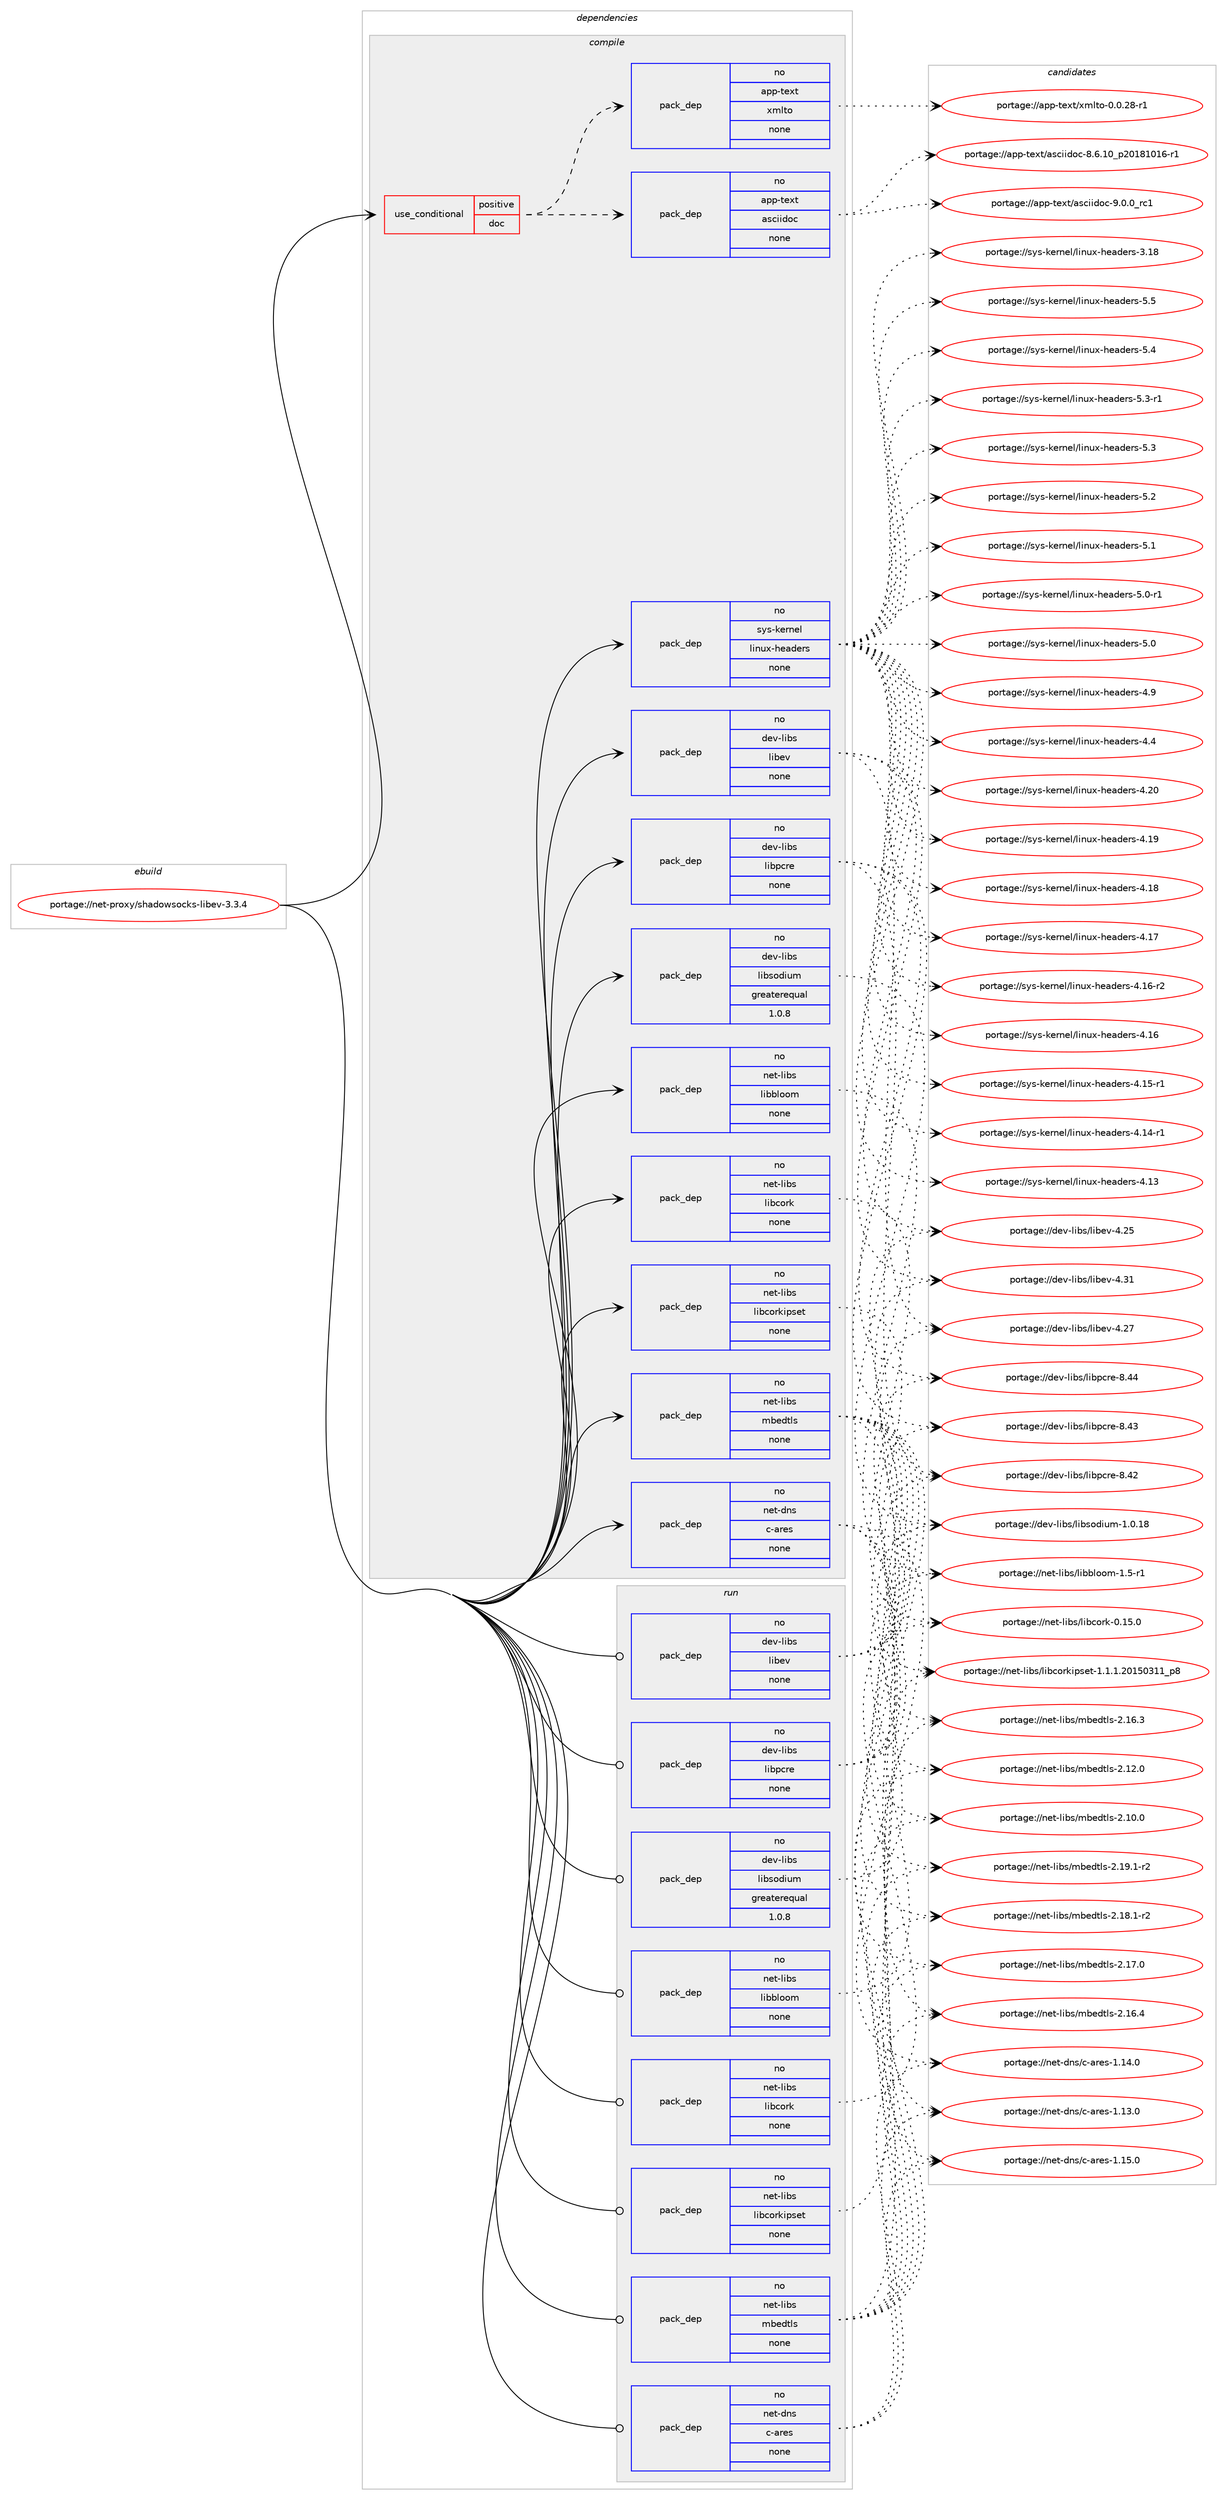 digraph prolog {

# *************
# Graph options
# *************

newrank=true;
concentrate=true;
compound=true;
graph [rankdir=LR,fontname=Helvetica,fontsize=10,ranksep=1.5];#, ranksep=2.5, nodesep=0.2];
edge  [arrowhead=vee];
node  [fontname=Helvetica,fontsize=10];

# **********
# The ebuild
# **********

subgraph cluster_leftcol {
color=gray;
rank=same;
label=<<i>ebuild</i>>;
id [label="portage://net-proxy/shadowsocks-libev-3.3.4", color=red, width=4, href="../net-proxy/shadowsocks-libev-3.3.4.svg"];
}

# ****************
# The dependencies
# ****************

subgraph cluster_midcol {
color=gray;
label=<<i>dependencies</i>>;
subgraph cluster_compile {
fillcolor="#eeeeee";
style=filled;
label=<<i>compile</i>>;
subgraph cond13173 {
dependency66917 [label=<<TABLE BORDER="0" CELLBORDER="1" CELLSPACING="0" CELLPADDING="4"><TR><TD ROWSPAN="3" CELLPADDING="10">use_conditional</TD></TR><TR><TD>positive</TD></TR><TR><TD>doc</TD></TR></TABLE>>, shape=none, color=red];
subgraph pack52403 {
dependency66918 [label=<<TABLE BORDER="0" CELLBORDER="1" CELLSPACING="0" CELLPADDING="4" WIDTH="220"><TR><TD ROWSPAN="6" CELLPADDING="30">pack_dep</TD></TR><TR><TD WIDTH="110">no</TD></TR><TR><TD>app-text</TD></TR><TR><TD>asciidoc</TD></TR><TR><TD>none</TD></TR><TR><TD></TD></TR></TABLE>>, shape=none, color=blue];
}
dependency66917:e -> dependency66918:w [weight=20,style="dashed",arrowhead="vee"];
subgraph pack52404 {
dependency66919 [label=<<TABLE BORDER="0" CELLBORDER="1" CELLSPACING="0" CELLPADDING="4" WIDTH="220"><TR><TD ROWSPAN="6" CELLPADDING="30">pack_dep</TD></TR><TR><TD WIDTH="110">no</TD></TR><TR><TD>app-text</TD></TR><TR><TD>xmlto</TD></TR><TR><TD>none</TD></TR><TR><TD></TD></TR></TABLE>>, shape=none, color=blue];
}
dependency66917:e -> dependency66919:w [weight=20,style="dashed",arrowhead="vee"];
}
id:e -> dependency66917:w [weight=20,style="solid",arrowhead="vee"];
subgraph pack52405 {
dependency66920 [label=<<TABLE BORDER="0" CELLBORDER="1" CELLSPACING="0" CELLPADDING="4" WIDTH="220"><TR><TD ROWSPAN="6" CELLPADDING="30">pack_dep</TD></TR><TR><TD WIDTH="110">no</TD></TR><TR><TD>dev-libs</TD></TR><TR><TD>libev</TD></TR><TR><TD>none</TD></TR><TR><TD></TD></TR></TABLE>>, shape=none, color=blue];
}
id:e -> dependency66920:w [weight=20,style="solid",arrowhead="vee"];
subgraph pack52406 {
dependency66921 [label=<<TABLE BORDER="0" CELLBORDER="1" CELLSPACING="0" CELLPADDING="4" WIDTH="220"><TR><TD ROWSPAN="6" CELLPADDING="30">pack_dep</TD></TR><TR><TD WIDTH="110">no</TD></TR><TR><TD>dev-libs</TD></TR><TR><TD>libpcre</TD></TR><TR><TD>none</TD></TR><TR><TD></TD></TR></TABLE>>, shape=none, color=blue];
}
id:e -> dependency66921:w [weight=20,style="solid",arrowhead="vee"];
subgraph pack52407 {
dependency66922 [label=<<TABLE BORDER="0" CELLBORDER="1" CELLSPACING="0" CELLPADDING="4" WIDTH="220"><TR><TD ROWSPAN="6" CELLPADDING="30">pack_dep</TD></TR><TR><TD WIDTH="110">no</TD></TR><TR><TD>dev-libs</TD></TR><TR><TD>libsodium</TD></TR><TR><TD>greaterequal</TD></TR><TR><TD>1.0.8</TD></TR></TABLE>>, shape=none, color=blue];
}
id:e -> dependency66922:w [weight=20,style="solid",arrowhead="vee"];
subgraph pack52408 {
dependency66923 [label=<<TABLE BORDER="0" CELLBORDER="1" CELLSPACING="0" CELLPADDING="4" WIDTH="220"><TR><TD ROWSPAN="6" CELLPADDING="30">pack_dep</TD></TR><TR><TD WIDTH="110">no</TD></TR><TR><TD>net-dns</TD></TR><TR><TD>c-ares</TD></TR><TR><TD>none</TD></TR><TR><TD></TD></TR></TABLE>>, shape=none, color=blue];
}
id:e -> dependency66923:w [weight=20,style="solid",arrowhead="vee"];
subgraph pack52409 {
dependency66924 [label=<<TABLE BORDER="0" CELLBORDER="1" CELLSPACING="0" CELLPADDING="4" WIDTH="220"><TR><TD ROWSPAN="6" CELLPADDING="30">pack_dep</TD></TR><TR><TD WIDTH="110">no</TD></TR><TR><TD>net-libs</TD></TR><TR><TD>libbloom</TD></TR><TR><TD>none</TD></TR><TR><TD></TD></TR></TABLE>>, shape=none, color=blue];
}
id:e -> dependency66924:w [weight=20,style="solid",arrowhead="vee"];
subgraph pack52410 {
dependency66925 [label=<<TABLE BORDER="0" CELLBORDER="1" CELLSPACING="0" CELLPADDING="4" WIDTH="220"><TR><TD ROWSPAN="6" CELLPADDING="30">pack_dep</TD></TR><TR><TD WIDTH="110">no</TD></TR><TR><TD>net-libs</TD></TR><TR><TD>libcork</TD></TR><TR><TD>none</TD></TR><TR><TD></TD></TR></TABLE>>, shape=none, color=blue];
}
id:e -> dependency66925:w [weight=20,style="solid",arrowhead="vee"];
subgraph pack52411 {
dependency66926 [label=<<TABLE BORDER="0" CELLBORDER="1" CELLSPACING="0" CELLPADDING="4" WIDTH="220"><TR><TD ROWSPAN="6" CELLPADDING="30">pack_dep</TD></TR><TR><TD WIDTH="110">no</TD></TR><TR><TD>net-libs</TD></TR><TR><TD>libcorkipset</TD></TR><TR><TD>none</TD></TR><TR><TD></TD></TR></TABLE>>, shape=none, color=blue];
}
id:e -> dependency66926:w [weight=20,style="solid",arrowhead="vee"];
subgraph pack52412 {
dependency66927 [label=<<TABLE BORDER="0" CELLBORDER="1" CELLSPACING="0" CELLPADDING="4" WIDTH="220"><TR><TD ROWSPAN="6" CELLPADDING="30">pack_dep</TD></TR><TR><TD WIDTH="110">no</TD></TR><TR><TD>net-libs</TD></TR><TR><TD>mbedtls</TD></TR><TR><TD>none</TD></TR><TR><TD></TD></TR></TABLE>>, shape=none, color=blue];
}
id:e -> dependency66927:w [weight=20,style="solid",arrowhead="vee"];
subgraph pack52413 {
dependency66928 [label=<<TABLE BORDER="0" CELLBORDER="1" CELLSPACING="0" CELLPADDING="4" WIDTH="220"><TR><TD ROWSPAN="6" CELLPADDING="30">pack_dep</TD></TR><TR><TD WIDTH="110">no</TD></TR><TR><TD>sys-kernel</TD></TR><TR><TD>linux-headers</TD></TR><TR><TD>none</TD></TR><TR><TD></TD></TR></TABLE>>, shape=none, color=blue];
}
id:e -> dependency66928:w [weight=20,style="solid",arrowhead="vee"];
}
subgraph cluster_compileandrun {
fillcolor="#eeeeee";
style=filled;
label=<<i>compile and run</i>>;
}
subgraph cluster_run {
fillcolor="#eeeeee";
style=filled;
label=<<i>run</i>>;
subgraph pack52414 {
dependency66929 [label=<<TABLE BORDER="0" CELLBORDER="1" CELLSPACING="0" CELLPADDING="4" WIDTH="220"><TR><TD ROWSPAN="6" CELLPADDING="30">pack_dep</TD></TR><TR><TD WIDTH="110">no</TD></TR><TR><TD>dev-libs</TD></TR><TR><TD>libev</TD></TR><TR><TD>none</TD></TR><TR><TD></TD></TR></TABLE>>, shape=none, color=blue];
}
id:e -> dependency66929:w [weight=20,style="solid",arrowhead="odot"];
subgraph pack52415 {
dependency66930 [label=<<TABLE BORDER="0" CELLBORDER="1" CELLSPACING="0" CELLPADDING="4" WIDTH="220"><TR><TD ROWSPAN="6" CELLPADDING="30">pack_dep</TD></TR><TR><TD WIDTH="110">no</TD></TR><TR><TD>dev-libs</TD></TR><TR><TD>libpcre</TD></TR><TR><TD>none</TD></TR><TR><TD></TD></TR></TABLE>>, shape=none, color=blue];
}
id:e -> dependency66930:w [weight=20,style="solid",arrowhead="odot"];
subgraph pack52416 {
dependency66931 [label=<<TABLE BORDER="0" CELLBORDER="1" CELLSPACING="0" CELLPADDING="4" WIDTH="220"><TR><TD ROWSPAN="6" CELLPADDING="30">pack_dep</TD></TR><TR><TD WIDTH="110">no</TD></TR><TR><TD>dev-libs</TD></TR><TR><TD>libsodium</TD></TR><TR><TD>greaterequal</TD></TR><TR><TD>1.0.8</TD></TR></TABLE>>, shape=none, color=blue];
}
id:e -> dependency66931:w [weight=20,style="solid",arrowhead="odot"];
subgraph pack52417 {
dependency66932 [label=<<TABLE BORDER="0" CELLBORDER="1" CELLSPACING="0" CELLPADDING="4" WIDTH="220"><TR><TD ROWSPAN="6" CELLPADDING="30">pack_dep</TD></TR><TR><TD WIDTH="110">no</TD></TR><TR><TD>net-dns</TD></TR><TR><TD>c-ares</TD></TR><TR><TD>none</TD></TR><TR><TD></TD></TR></TABLE>>, shape=none, color=blue];
}
id:e -> dependency66932:w [weight=20,style="solid",arrowhead="odot"];
subgraph pack52418 {
dependency66933 [label=<<TABLE BORDER="0" CELLBORDER="1" CELLSPACING="0" CELLPADDING="4" WIDTH="220"><TR><TD ROWSPAN="6" CELLPADDING="30">pack_dep</TD></TR><TR><TD WIDTH="110">no</TD></TR><TR><TD>net-libs</TD></TR><TR><TD>libbloom</TD></TR><TR><TD>none</TD></TR><TR><TD></TD></TR></TABLE>>, shape=none, color=blue];
}
id:e -> dependency66933:w [weight=20,style="solid",arrowhead="odot"];
subgraph pack52419 {
dependency66934 [label=<<TABLE BORDER="0" CELLBORDER="1" CELLSPACING="0" CELLPADDING="4" WIDTH="220"><TR><TD ROWSPAN="6" CELLPADDING="30">pack_dep</TD></TR><TR><TD WIDTH="110">no</TD></TR><TR><TD>net-libs</TD></TR><TR><TD>libcork</TD></TR><TR><TD>none</TD></TR><TR><TD></TD></TR></TABLE>>, shape=none, color=blue];
}
id:e -> dependency66934:w [weight=20,style="solid",arrowhead="odot"];
subgraph pack52420 {
dependency66935 [label=<<TABLE BORDER="0" CELLBORDER="1" CELLSPACING="0" CELLPADDING="4" WIDTH="220"><TR><TD ROWSPAN="6" CELLPADDING="30">pack_dep</TD></TR><TR><TD WIDTH="110">no</TD></TR><TR><TD>net-libs</TD></TR><TR><TD>libcorkipset</TD></TR><TR><TD>none</TD></TR><TR><TD></TD></TR></TABLE>>, shape=none, color=blue];
}
id:e -> dependency66935:w [weight=20,style="solid",arrowhead="odot"];
subgraph pack52421 {
dependency66936 [label=<<TABLE BORDER="0" CELLBORDER="1" CELLSPACING="0" CELLPADDING="4" WIDTH="220"><TR><TD ROWSPAN="6" CELLPADDING="30">pack_dep</TD></TR><TR><TD WIDTH="110">no</TD></TR><TR><TD>net-libs</TD></TR><TR><TD>mbedtls</TD></TR><TR><TD>none</TD></TR><TR><TD></TD></TR></TABLE>>, shape=none, color=blue];
}
id:e -> dependency66936:w [weight=20,style="solid",arrowhead="odot"];
}
}

# **************
# The candidates
# **************

subgraph cluster_choices {
rank=same;
color=gray;
label=<<i>candidates</i>>;

subgraph choice52403 {
color=black;
nodesep=1;
choice971121124511610112011647971159910510510011199455746484648951149949 [label="portage://app-text/asciidoc-9.0.0_rc1", color=red, width=4,href="../app-text/asciidoc-9.0.0_rc1.svg"];
choice971121124511610112011647971159910510510011199455646544649489511250484956494849544511449 [label="portage://app-text/asciidoc-8.6.10_p20181016-r1", color=red, width=4,href="../app-text/asciidoc-8.6.10_p20181016-r1.svg"];
dependency66918:e -> choice971121124511610112011647971159910510510011199455746484648951149949:w [style=dotted,weight="100"];
dependency66918:e -> choice971121124511610112011647971159910510510011199455646544649489511250484956494849544511449:w [style=dotted,weight="100"];
}
subgraph choice52404 {
color=black;
nodesep=1;
choice971121124511610112011647120109108116111454846484650564511449 [label="portage://app-text/xmlto-0.0.28-r1", color=red, width=4,href="../app-text/xmlto-0.0.28-r1.svg"];
dependency66919:e -> choice971121124511610112011647120109108116111454846484650564511449:w [style=dotted,weight="100"];
}
subgraph choice52405 {
color=black;
nodesep=1;
choice100101118451081059811547108105981011184552465149 [label="portage://dev-libs/libev-4.31", color=red, width=4,href="../dev-libs/libev-4.31.svg"];
choice100101118451081059811547108105981011184552465055 [label="portage://dev-libs/libev-4.27", color=red, width=4,href="../dev-libs/libev-4.27.svg"];
choice100101118451081059811547108105981011184552465053 [label="portage://dev-libs/libev-4.25", color=red, width=4,href="../dev-libs/libev-4.25.svg"];
dependency66920:e -> choice100101118451081059811547108105981011184552465149:w [style=dotted,weight="100"];
dependency66920:e -> choice100101118451081059811547108105981011184552465055:w [style=dotted,weight="100"];
dependency66920:e -> choice100101118451081059811547108105981011184552465053:w [style=dotted,weight="100"];
}
subgraph choice52406 {
color=black;
nodesep=1;
choice10010111845108105981154710810598112991141014556465252 [label="portage://dev-libs/libpcre-8.44", color=red, width=4,href="../dev-libs/libpcre-8.44.svg"];
choice10010111845108105981154710810598112991141014556465251 [label="portage://dev-libs/libpcre-8.43", color=red, width=4,href="../dev-libs/libpcre-8.43.svg"];
choice10010111845108105981154710810598112991141014556465250 [label="portage://dev-libs/libpcre-8.42", color=red, width=4,href="../dev-libs/libpcre-8.42.svg"];
dependency66921:e -> choice10010111845108105981154710810598112991141014556465252:w [style=dotted,weight="100"];
dependency66921:e -> choice10010111845108105981154710810598112991141014556465251:w [style=dotted,weight="100"];
dependency66921:e -> choice10010111845108105981154710810598112991141014556465250:w [style=dotted,weight="100"];
}
subgraph choice52407 {
color=black;
nodesep=1;
choice1001011184510810598115471081059811511110010511710945494648464956 [label="portage://dev-libs/libsodium-1.0.18", color=red, width=4,href="../dev-libs/libsodium-1.0.18.svg"];
dependency66922:e -> choice1001011184510810598115471081059811511110010511710945494648464956:w [style=dotted,weight="100"];
}
subgraph choice52408 {
color=black;
nodesep=1;
choice110101116451001101154799459711410111545494649534648 [label="portage://net-dns/c-ares-1.15.0", color=red, width=4,href="../net-dns/c-ares-1.15.0.svg"];
choice110101116451001101154799459711410111545494649524648 [label="portage://net-dns/c-ares-1.14.0", color=red, width=4,href="../net-dns/c-ares-1.14.0.svg"];
choice110101116451001101154799459711410111545494649514648 [label="portage://net-dns/c-ares-1.13.0", color=red, width=4,href="../net-dns/c-ares-1.13.0.svg"];
dependency66923:e -> choice110101116451001101154799459711410111545494649534648:w [style=dotted,weight="100"];
dependency66923:e -> choice110101116451001101154799459711410111545494649524648:w [style=dotted,weight="100"];
dependency66923:e -> choice110101116451001101154799459711410111545494649514648:w [style=dotted,weight="100"];
}
subgraph choice52409 {
color=black;
nodesep=1;
choice1101011164510810598115471081059898108111111109454946534511449 [label="portage://net-libs/libbloom-1.5-r1", color=red, width=4,href="../net-libs/libbloom-1.5-r1.svg"];
dependency66924:e -> choice1101011164510810598115471081059898108111111109454946534511449:w [style=dotted,weight="100"];
}
subgraph choice52410 {
color=black;
nodesep=1;
choice110101116451081059811547108105989911111410745484649534648 [label="portage://net-libs/libcork-0.15.0", color=red, width=4,href="../net-libs/libcork-0.15.0.svg"];
dependency66925:e -> choice110101116451081059811547108105989911111410745484649534648:w [style=dotted,weight="100"];
}
subgraph choice52411 {
color=black;
nodesep=1;
choice11010111645108105981154710810598991111141071051121151011164549464946494650484953485149499511256 [label="portage://net-libs/libcorkipset-1.1.1.20150311_p8", color=red, width=4,href="../net-libs/libcorkipset-1.1.1.20150311_p8.svg"];
dependency66926:e -> choice11010111645108105981154710810598991111141071051121151011164549464946494650484953485149499511256:w [style=dotted,weight="100"];
}
subgraph choice52412 {
color=black;
nodesep=1;
choice11010111645108105981154710998101100116108115455046495746494511450 [label="portage://net-libs/mbedtls-2.19.1-r2", color=red, width=4,href="../net-libs/mbedtls-2.19.1-r2.svg"];
choice11010111645108105981154710998101100116108115455046495646494511450 [label="portage://net-libs/mbedtls-2.18.1-r2", color=red, width=4,href="../net-libs/mbedtls-2.18.1-r2.svg"];
choice1101011164510810598115471099810110011610811545504649554648 [label="portage://net-libs/mbedtls-2.17.0", color=red, width=4,href="../net-libs/mbedtls-2.17.0.svg"];
choice1101011164510810598115471099810110011610811545504649544652 [label="portage://net-libs/mbedtls-2.16.4", color=red, width=4,href="../net-libs/mbedtls-2.16.4.svg"];
choice1101011164510810598115471099810110011610811545504649544651 [label="portage://net-libs/mbedtls-2.16.3", color=red, width=4,href="../net-libs/mbedtls-2.16.3.svg"];
choice1101011164510810598115471099810110011610811545504649504648 [label="portage://net-libs/mbedtls-2.12.0", color=red, width=4,href="../net-libs/mbedtls-2.12.0.svg"];
choice1101011164510810598115471099810110011610811545504649484648 [label="portage://net-libs/mbedtls-2.10.0", color=red, width=4,href="../net-libs/mbedtls-2.10.0.svg"];
dependency66927:e -> choice11010111645108105981154710998101100116108115455046495746494511450:w [style=dotted,weight="100"];
dependency66927:e -> choice11010111645108105981154710998101100116108115455046495646494511450:w [style=dotted,weight="100"];
dependency66927:e -> choice1101011164510810598115471099810110011610811545504649554648:w [style=dotted,weight="100"];
dependency66927:e -> choice1101011164510810598115471099810110011610811545504649544652:w [style=dotted,weight="100"];
dependency66927:e -> choice1101011164510810598115471099810110011610811545504649544651:w [style=dotted,weight="100"];
dependency66927:e -> choice1101011164510810598115471099810110011610811545504649504648:w [style=dotted,weight="100"];
dependency66927:e -> choice1101011164510810598115471099810110011610811545504649484648:w [style=dotted,weight="100"];
}
subgraph choice52413 {
color=black;
nodesep=1;
choice1151211154510710111411010110847108105110117120451041019710010111411545534653 [label="portage://sys-kernel/linux-headers-5.5", color=red, width=4,href="../sys-kernel/linux-headers-5.5.svg"];
choice1151211154510710111411010110847108105110117120451041019710010111411545534652 [label="portage://sys-kernel/linux-headers-5.4", color=red, width=4,href="../sys-kernel/linux-headers-5.4.svg"];
choice11512111545107101114110101108471081051101171204510410197100101114115455346514511449 [label="portage://sys-kernel/linux-headers-5.3-r1", color=red, width=4,href="../sys-kernel/linux-headers-5.3-r1.svg"];
choice1151211154510710111411010110847108105110117120451041019710010111411545534651 [label="portage://sys-kernel/linux-headers-5.3", color=red, width=4,href="../sys-kernel/linux-headers-5.3.svg"];
choice1151211154510710111411010110847108105110117120451041019710010111411545534650 [label="portage://sys-kernel/linux-headers-5.2", color=red, width=4,href="../sys-kernel/linux-headers-5.2.svg"];
choice1151211154510710111411010110847108105110117120451041019710010111411545534649 [label="portage://sys-kernel/linux-headers-5.1", color=red, width=4,href="../sys-kernel/linux-headers-5.1.svg"];
choice11512111545107101114110101108471081051101171204510410197100101114115455346484511449 [label="portage://sys-kernel/linux-headers-5.0-r1", color=red, width=4,href="../sys-kernel/linux-headers-5.0-r1.svg"];
choice1151211154510710111411010110847108105110117120451041019710010111411545534648 [label="portage://sys-kernel/linux-headers-5.0", color=red, width=4,href="../sys-kernel/linux-headers-5.0.svg"];
choice1151211154510710111411010110847108105110117120451041019710010111411545524657 [label="portage://sys-kernel/linux-headers-4.9", color=red, width=4,href="../sys-kernel/linux-headers-4.9.svg"];
choice1151211154510710111411010110847108105110117120451041019710010111411545524652 [label="portage://sys-kernel/linux-headers-4.4", color=red, width=4,href="../sys-kernel/linux-headers-4.4.svg"];
choice115121115451071011141101011084710810511011712045104101971001011141154552465048 [label="portage://sys-kernel/linux-headers-4.20", color=red, width=4,href="../sys-kernel/linux-headers-4.20.svg"];
choice115121115451071011141101011084710810511011712045104101971001011141154552464957 [label="portage://sys-kernel/linux-headers-4.19", color=red, width=4,href="../sys-kernel/linux-headers-4.19.svg"];
choice115121115451071011141101011084710810511011712045104101971001011141154552464956 [label="portage://sys-kernel/linux-headers-4.18", color=red, width=4,href="../sys-kernel/linux-headers-4.18.svg"];
choice115121115451071011141101011084710810511011712045104101971001011141154552464955 [label="portage://sys-kernel/linux-headers-4.17", color=red, width=4,href="../sys-kernel/linux-headers-4.17.svg"];
choice1151211154510710111411010110847108105110117120451041019710010111411545524649544511450 [label="portage://sys-kernel/linux-headers-4.16-r2", color=red, width=4,href="../sys-kernel/linux-headers-4.16-r2.svg"];
choice115121115451071011141101011084710810511011712045104101971001011141154552464954 [label="portage://sys-kernel/linux-headers-4.16", color=red, width=4,href="../sys-kernel/linux-headers-4.16.svg"];
choice1151211154510710111411010110847108105110117120451041019710010111411545524649534511449 [label="portage://sys-kernel/linux-headers-4.15-r1", color=red, width=4,href="../sys-kernel/linux-headers-4.15-r1.svg"];
choice1151211154510710111411010110847108105110117120451041019710010111411545524649524511449 [label="portage://sys-kernel/linux-headers-4.14-r1", color=red, width=4,href="../sys-kernel/linux-headers-4.14-r1.svg"];
choice115121115451071011141101011084710810511011712045104101971001011141154552464951 [label="portage://sys-kernel/linux-headers-4.13", color=red, width=4,href="../sys-kernel/linux-headers-4.13.svg"];
choice115121115451071011141101011084710810511011712045104101971001011141154551464956 [label="portage://sys-kernel/linux-headers-3.18", color=red, width=4,href="../sys-kernel/linux-headers-3.18.svg"];
dependency66928:e -> choice1151211154510710111411010110847108105110117120451041019710010111411545534653:w [style=dotted,weight="100"];
dependency66928:e -> choice1151211154510710111411010110847108105110117120451041019710010111411545534652:w [style=dotted,weight="100"];
dependency66928:e -> choice11512111545107101114110101108471081051101171204510410197100101114115455346514511449:w [style=dotted,weight="100"];
dependency66928:e -> choice1151211154510710111411010110847108105110117120451041019710010111411545534651:w [style=dotted,weight="100"];
dependency66928:e -> choice1151211154510710111411010110847108105110117120451041019710010111411545534650:w [style=dotted,weight="100"];
dependency66928:e -> choice1151211154510710111411010110847108105110117120451041019710010111411545534649:w [style=dotted,weight="100"];
dependency66928:e -> choice11512111545107101114110101108471081051101171204510410197100101114115455346484511449:w [style=dotted,weight="100"];
dependency66928:e -> choice1151211154510710111411010110847108105110117120451041019710010111411545534648:w [style=dotted,weight="100"];
dependency66928:e -> choice1151211154510710111411010110847108105110117120451041019710010111411545524657:w [style=dotted,weight="100"];
dependency66928:e -> choice1151211154510710111411010110847108105110117120451041019710010111411545524652:w [style=dotted,weight="100"];
dependency66928:e -> choice115121115451071011141101011084710810511011712045104101971001011141154552465048:w [style=dotted,weight="100"];
dependency66928:e -> choice115121115451071011141101011084710810511011712045104101971001011141154552464957:w [style=dotted,weight="100"];
dependency66928:e -> choice115121115451071011141101011084710810511011712045104101971001011141154552464956:w [style=dotted,weight="100"];
dependency66928:e -> choice115121115451071011141101011084710810511011712045104101971001011141154552464955:w [style=dotted,weight="100"];
dependency66928:e -> choice1151211154510710111411010110847108105110117120451041019710010111411545524649544511450:w [style=dotted,weight="100"];
dependency66928:e -> choice115121115451071011141101011084710810511011712045104101971001011141154552464954:w [style=dotted,weight="100"];
dependency66928:e -> choice1151211154510710111411010110847108105110117120451041019710010111411545524649534511449:w [style=dotted,weight="100"];
dependency66928:e -> choice1151211154510710111411010110847108105110117120451041019710010111411545524649524511449:w [style=dotted,weight="100"];
dependency66928:e -> choice115121115451071011141101011084710810511011712045104101971001011141154552464951:w [style=dotted,weight="100"];
dependency66928:e -> choice115121115451071011141101011084710810511011712045104101971001011141154551464956:w [style=dotted,weight="100"];
}
subgraph choice52414 {
color=black;
nodesep=1;
choice100101118451081059811547108105981011184552465149 [label="portage://dev-libs/libev-4.31", color=red, width=4,href="../dev-libs/libev-4.31.svg"];
choice100101118451081059811547108105981011184552465055 [label="portage://dev-libs/libev-4.27", color=red, width=4,href="../dev-libs/libev-4.27.svg"];
choice100101118451081059811547108105981011184552465053 [label="portage://dev-libs/libev-4.25", color=red, width=4,href="../dev-libs/libev-4.25.svg"];
dependency66929:e -> choice100101118451081059811547108105981011184552465149:w [style=dotted,weight="100"];
dependency66929:e -> choice100101118451081059811547108105981011184552465055:w [style=dotted,weight="100"];
dependency66929:e -> choice100101118451081059811547108105981011184552465053:w [style=dotted,weight="100"];
}
subgraph choice52415 {
color=black;
nodesep=1;
choice10010111845108105981154710810598112991141014556465252 [label="portage://dev-libs/libpcre-8.44", color=red, width=4,href="../dev-libs/libpcre-8.44.svg"];
choice10010111845108105981154710810598112991141014556465251 [label="portage://dev-libs/libpcre-8.43", color=red, width=4,href="../dev-libs/libpcre-8.43.svg"];
choice10010111845108105981154710810598112991141014556465250 [label="portage://dev-libs/libpcre-8.42", color=red, width=4,href="../dev-libs/libpcre-8.42.svg"];
dependency66930:e -> choice10010111845108105981154710810598112991141014556465252:w [style=dotted,weight="100"];
dependency66930:e -> choice10010111845108105981154710810598112991141014556465251:w [style=dotted,weight="100"];
dependency66930:e -> choice10010111845108105981154710810598112991141014556465250:w [style=dotted,weight="100"];
}
subgraph choice52416 {
color=black;
nodesep=1;
choice1001011184510810598115471081059811511110010511710945494648464956 [label="portage://dev-libs/libsodium-1.0.18", color=red, width=4,href="../dev-libs/libsodium-1.0.18.svg"];
dependency66931:e -> choice1001011184510810598115471081059811511110010511710945494648464956:w [style=dotted,weight="100"];
}
subgraph choice52417 {
color=black;
nodesep=1;
choice110101116451001101154799459711410111545494649534648 [label="portage://net-dns/c-ares-1.15.0", color=red, width=4,href="../net-dns/c-ares-1.15.0.svg"];
choice110101116451001101154799459711410111545494649524648 [label="portage://net-dns/c-ares-1.14.0", color=red, width=4,href="../net-dns/c-ares-1.14.0.svg"];
choice110101116451001101154799459711410111545494649514648 [label="portage://net-dns/c-ares-1.13.0", color=red, width=4,href="../net-dns/c-ares-1.13.0.svg"];
dependency66932:e -> choice110101116451001101154799459711410111545494649534648:w [style=dotted,weight="100"];
dependency66932:e -> choice110101116451001101154799459711410111545494649524648:w [style=dotted,weight="100"];
dependency66932:e -> choice110101116451001101154799459711410111545494649514648:w [style=dotted,weight="100"];
}
subgraph choice52418 {
color=black;
nodesep=1;
choice1101011164510810598115471081059898108111111109454946534511449 [label="portage://net-libs/libbloom-1.5-r1", color=red, width=4,href="../net-libs/libbloom-1.5-r1.svg"];
dependency66933:e -> choice1101011164510810598115471081059898108111111109454946534511449:w [style=dotted,weight="100"];
}
subgraph choice52419 {
color=black;
nodesep=1;
choice110101116451081059811547108105989911111410745484649534648 [label="portage://net-libs/libcork-0.15.0", color=red, width=4,href="../net-libs/libcork-0.15.0.svg"];
dependency66934:e -> choice110101116451081059811547108105989911111410745484649534648:w [style=dotted,weight="100"];
}
subgraph choice52420 {
color=black;
nodesep=1;
choice11010111645108105981154710810598991111141071051121151011164549464946494650484953485149499511256 [label="portage://net-libs/libcorkipset-1.1.1.20150311_p8", color=red, width=4,href="../net-libs/libcorkipset-1.1.1.20150311_p8.svg"];
dependency66935:e -> choice11010111645108105981154710810598991111141071051121151011164549464946494650484953485149499511256:w [style=dotted,weight="100"];
}
subgraph choice52421 {
color=black;
nodesep=1;
choice11010111645108105981154710998101100116108115455046495746494511450 [label="portage://net-libs/mbedtls-2.19.1-r2", color=red, width=4,href="../net-libs/mbedtls-2.19.1-r2.svg"];
choice11010111645108105981154710998101100116108115455046495646494511450 [label="portage://net-libs/mbedtls-2.18.1-r2", color=red, width=4,href="../net-libs/mbedtls-2.18.1-r2.svg"];
choice1101011164510810598115471099810110011610811545504649554648 [label="portage://net-libs/mbedtls-2.17.0", color=red, width=4,href="../net-libs/mbedtls-2.17.0.svg"];
choice1101011164510810598115471099810110011610811545504649544652 [label="portage://net-libs/mbedtls-2.16.4", color=red, width=4,href="../net-libs/mbedtls-2.16.4.svg"];
choice1101011164510810598115471099810110011610811545504649544651 [label="portage://net-libs/mbedtls-2.16.3", color=red, width=4,href="../net-libs/mbedtls-2.16.3.svg"];
choice1101011164510810598115471099810110011610811545504649504648 [label="portage://net-libs/mbedtls-2.12.0", color=red, width=4,href="../net-libs/mbedtls-2.12.0.svg"];
choice1101011164510810598115471099810110011610811545504649484648 [label="portage://net-libs/mbedtls-2.10.0", color=red, width=4,href="../net-libs/mbedtls-2.10.0.svg"];
dependency66936:e -> choice11010111645108105981154710998101100116108115455046495746494511450:w [style=dotted,weight="100"];
dependency66936:e -> choice11010111645108105981154710998101100116108115455046495646494511450:w [style=dotted,weight="100"];
dependency66936:e -> choice1101011164510810598115471099810110011610811545504649554648:w [style=dotted,weight="100"];
dependency66936:e -> choice1101011164510810598115471099810110011610811545504649544652:w [style=dotted,weight="100"];
dependency66936:e -> choice1101011164510810598115471099810110011610811545504649544651:w [style=dotted,weight="100"];
dependency66936:e -> choice1101011164510810598115471099810110011610811545504649504648:w [style=dotted,weight="100"];
dependency66936:e -> choice1101011164510810598115471099810110011610811545504649484648:w [style=dotted,weight="100"];
}
}

}
